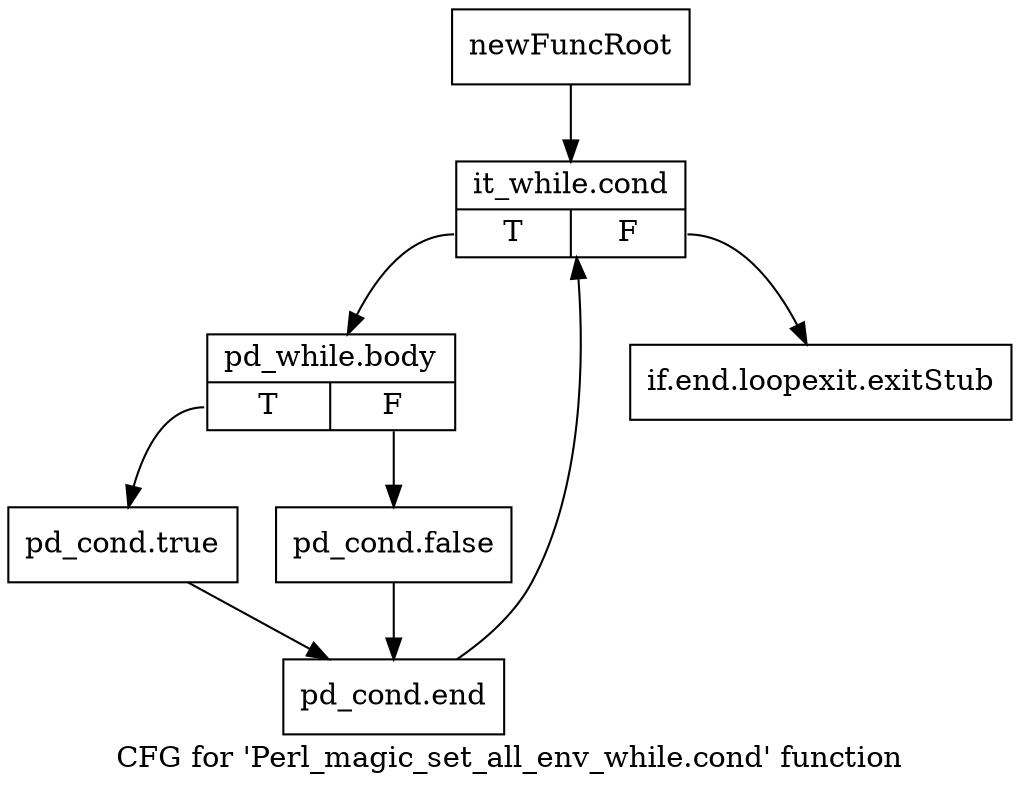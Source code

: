digraph "CFG for 'Perl_magic_set_all_env_while.cond' function" {
	label="CFG for 'Perl_magic_set_all_env_while.cond' function";

	Node0x4bbf830 [shape=record,label="{newFuncRoot}"];
	Node0x4bbf830 -> Node0x4bbf8d0;
	Node0x4bbf880 [shape=record,label="{if.end.loopexit.exitStub}"];
	Node0x4bbf8d0 [shape=record,label="{it_while.cond|{<s0>T|<s1>F}}"];
	Node0x4bbf8d0:s0 -> Node0x4bbf920;
	Node0x4bbf8d0:s1 -> Node0x4bbf880;
	Node0x4bbf920 [shape=record,label="{pd_while.body|{<s0>T|<s1>F}}"];
	Node0x4bbf920:s0 -> Node0x4bbf9c0;
	Node0x4bbf920:s1 -> Node0x4bbf970;
	Node0x4bbf970 [shape=record,label="{pd_cond.false}"];
	Node0x4bbf970 -> Node0x4bbfa10;
	Node0x4bbf9c0 [shape=record,label="{pd_cond.true}"];
	Node0x4bbf9c0 -> Node0x4bbfa10;
	Node0x4bbfa10 [shape=record,label="{pd_cond.end}"];
	Node0x4bbfa10 -> Node0x4bbf8d0;
}
